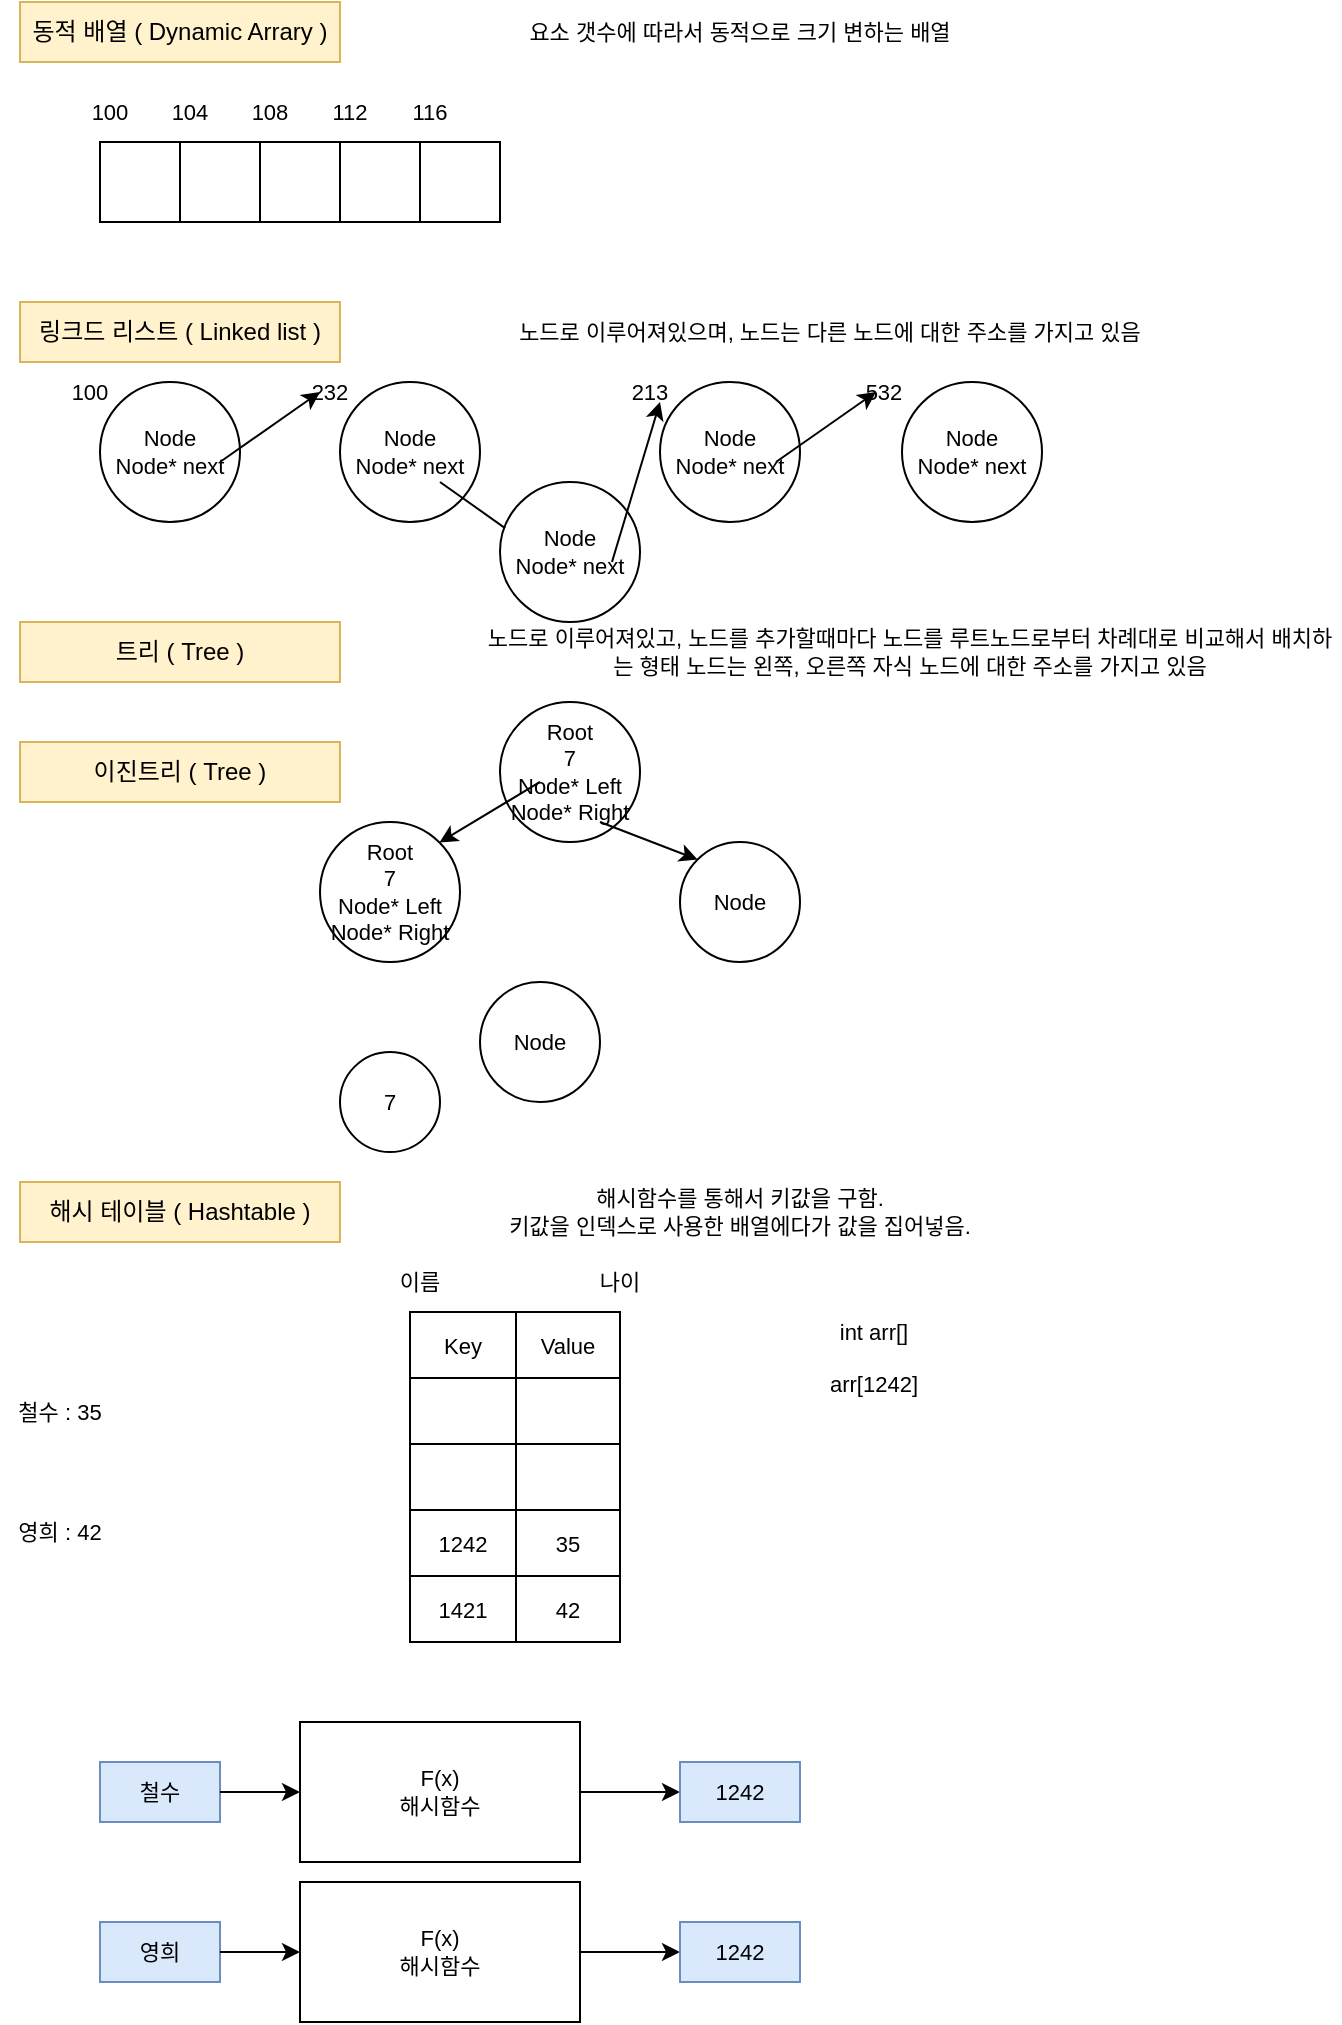 <mxfile version="17.4.0" type="device"><diagram id="H3qqEiOdOeyqCAIRwlOE" name="Page-1"><mxGraphModel dx="1185" dy="662" grid="1" gridSize="10" guides="1" tooltips="1" connect="1" arrows="1" fold="1" page="1" pageScale="1" pageWidth="827" pageHeight="1169" math="0" shadow="0"><root><mxCell id="0"/><mxCell id="1" parent="0"/><mxCell id="Cq8k-71Z2cKA258V7vkG-1" value="동적 배열 ( Dynamic Arrary )" style="rounded=0;whiteSpace=wrap;html=1;fillColor=#fff2cc;strokeColor=#d6b656;" vertex="1" parent="1"><mxGeometry x="40" y="10" width="160" height="30" as="geometry"/></mxCell><mxCell id="Cq8k-71Z2cKA258V7vkG-2" value="요소 갯수에 따라서 동적으로 크기 변하는 배열" style="text;html=1;strokeColor=none;fillColor=none;align=center;verticalAlign=middle;whiteSpace=wrap;rounded=0;fontSize=11;" vertex="1" parent="1"><mxGeometry x="270" y="10" width="260" height="30" as="geometry"/></mxCell><mxCell id="Cq8k-71Z2cKA258V7vkG-3" value="링크드 리스트 ( Linked list )" style="rounded=0;whiteSpace=wrap;html=1;fillColor=#fff2cc;strokeColor=#d6b656;" vertex="1" parent="1"><mxGeometry x="40" y="160" width="160" height="30" as="geometry"/></mxCell><mxCell id="Cq8k-71Z2cKA258V7vkG-4" value="노드로 이루어져있으며, 노드는 다른 노드에 대한 주소를 가지고 있음" style="text;html=1;strokeColor=none;fillColor=none;align=center;verticalAlign=middle;whiteSpace=wrap;rounded=0;fontSize=11;" vertex="1" parent="1"><mxGeometry x="270" y="160" width="350" height="30" as="geometry"/></mxCell><mxCell id="Cq8k-71Z2cKA258V7vkG-5" value="트리 ( Tree )" style="rounded=0;whiteSpace=wrap;html=1;fillColor=#fff2cc;strokeColor=#d6b656;" vertex="1" parent="1"><mxGeometry x="40" y="320" width="160" height="30" as="geometry"/></mxCell><mxCell id="Cq8k-71Z2cKA258V7vkG-6" value="노드로 이루어져있고, 노드를 추가할때마다 노드를 루트노드로부터 차례대로 비교해서 배치하는 형태 노드는 왼쪽, 오른쪽 자식 노드에 대한 주소를 가지고 있음" style="text;html=1;strokeColor=none;fillColor=none;align=center;verticalAlign=middle;whiteSpace=wrap;rounded=0;fontSize=11;" vertex="1" parent="1"><mxGeometry x="270" y="320" width="430" height="30" as="geometry"/></mxCell><mxCell id="Cq8k-71Z2cKA258V7vkG-7" value="" style="rounded=0;whiteSpace=wrap;html=1;fontSize=11;" vertex="1" parent="1"><mxGeometry x="240" y="80" width="40" height="40" as="geometry"/></mxCell><mxCell id="Cq8k-71Z2cKA258V7vkG-8" value="" style="rounded=0;whiteSpace=wrap;html=1;fontSize=11;" vertex="1" parent="1"><mxGeometry x="200" y="80" width="40" height="40" as="geometry"/></mxCell><mxCell id="Cq8k-71Z2cKA258V7vkG-9" value="" style="rounded=0;whiteSpace=wrap;html=1;fontSize=11;" vertex="1" parent="1"><mxGeometry x="160" y="80" width="40" height="40" as="geometry"/></mxCell><mxCell id="Cq8k-71Z2cKA258V7vkG-10" value="" style="rounded=0;whiteSpace=wrap;html=1;fontSize=11;" vertex="1" parent="1"><mxGeometry x="120" y="80" width="40" height="40" as="geometry"/></mxCell><mxCell id="Cq8k-71Z2cKA258V7vkG-11" value="" style="rounded=0;whiteSpace=wrap;html=1;fontSize=11;" vertex="1" parent="1"><mxGeometry x="80" y="80" width="40" height="40" as="geometry"/></mxCell><mxCell id="Cq8k-71Z2cKA258V7vkG-12" value="100" style="text;html=1;strokeColor=none;fillColor=none;align=center;verticalAlign=middle;whiteSpace=wrap;rounded=0;fontSize=11;" vertex="1" parent="1"><mxGeometry x="60" y="50" width="50" height="30" as="geometry"/></mxCell><mxCell id="Cq8k-71Z2cKA258V7vkG-13" value="104" style="text;html=1;strokeColor=none;fillColor=none;align=center;verticalAlign=middle;whiteSpace=wrap;rounded=0;fontSize=11;" vertex="1" parent="1"><mxGeometry x="100" y="50" width="50" height="30" as="geometry"/></mxCell><mxCell id="Cq8k-71Z2cKA258V7vkG-14" value="108" style="text;html=1;strokeColor=none;fillColor=none;align=center;verticalAlign=middle;whiteSpace=wrap;rounded=0;fontSize=11;" vertex="1" parent="1"><mxGeometry x="140" y="50" width="50" height="30" as="geometry"/></mxCell><mxCell id="Cq8k-71Z2cKA258V7vkG-15" value="112" style="text;html=1;strokeColor=none;fillColor=none;align=center;verticalAlign=middle;whiteSpace=wrap;rounded=0;fontSize=11;" vertex="1" parent="1"><mxGeometry x="180" y="50" width="50" height="30" as="geometry"/></mxCell><mxCell id="Cq8k-71Z2cKA258V7vkG-16" value="116" style="text;html=1;strokeColor=none;fillColor=none;align=center;verticalAlign=middle;whiteSpace=wrap;rounded=0;fontSize=11;" vertex="1" parent="1"><mxGeometry x="220" y="50" width="50" height="30" as="geometry"/></mxCell><mxCell id="Cq8k-71Z2cKA258V7vkG-17" value="Node&lt;br&gt;Node* next" style="ellipse;whiteSpace=wrap;html=1;aspect=fixed;fontSize=11;" vertex="1" parent="1"><mxGeometry x="80" y="200" width="70" height="70" as="geometry"/></mxCell><mxCell id="Cq8k-71Z2cKA258V7vkG-18" value="100" style="text;html=1;strokeColor=none;fillColor=none;align=center;verticalAlign=middle;whiteSpace=wrap;rounded=0;fontSize=11;" vertex="1" parent="1"><mxGeometry x="50" y="190" width="50" height="30" as="geometry"/></mxCell><mxCell id="Cq8k-71Z2cKA258V7vkG-20" value="213" style="text;html=1;strokeColor=none;fillColor=none;align=center;verticalAlign=middle;whiteSpace=wrap;rounded=0;fontSize=11;" vertex="1" parent="1"><mxGeometry x="330" y="190" width="50" height="30" as="geometry"/></mxCell><mxCell id="Cq8k-71Z2cKA258V7vkG-22" value="532" style="text;html=1;strokeColor=none;fillColor=none;align=center;verticalAlign=middle;whiteSpace=wrap;rounded=0;fontSize=11;" vertex="1" parent="1"><mxGeometry x="447" y="190" width="50" height="30" as="geometry"/></mxCell><mxCell id="Cq8k-71Z2cKA258V7vkG-25" value="232" style="text;html=1;strokeColor=none;fillColor=none;align=center;verticalAlign=middle;whiteSpace=wrap;rounded=0;fontSize=11;" vertex="1" parent="1"><mxGeometry x="170" y="190" width="50" height="30" as="geometry"/></mxCell><mxCell id="Cq8k-71Z2cKA258V7vkG-26" value="Node&lt;br&gt;Node* next" style="ellipse;whiteSpace=wrap;html=1;aspect=fixed;fontSize=11;" vertex="1" parent="1"><mxGeometry x="200" y="200" width="70" height="70" as="geometry"/></mxCell><mxCell id="Cq8k-71Z2cKA258V7vkG-27" value="Node&lt;br&gt;Node* next" style="ellipse;whiteSpace=wrap;html=1;aspect=fixed;fontSize=11;" vertex="1" parent="1"><mxGeometry x="360" y="200" width="70" height="70" as="geometry"/></mxCell><mxCell id="Cq8k-71Z2cKA258V7vkG-28" value="Node&lt;br&gt;Node* next" style="ellipse;whiteSpace=wrap;html=1;aspect=fixed;fontSize=11;" vertex="1" parent="1"><mxGeometry x="481" y="200" width="70" height="70" as="geometry"/></mxCell><mxCell id="Cq8k-71Z2cKA258V7vkG-29" value="Node&lt;br&gt;Node* next" style="ellipse;whiteSpace=wrap;html=1;aspect=fixed;fontSize=11;" vertex="1" parent="1"><mxGeometry x="280" y="250" width="70" height="70" as="geometry"/></mxCell><mxCell id="Cq8k-71Z2cKA258V7vkG-33" value="" style="endArrow=classic;html=1;rounded=0;fontSize=11;" edge="1" parent="1"><mxGeometry width="50" height="50" relative="1" as="geometry"><mxPoint x="140" y="240" as="sourcePoint"/><mxPoint x="190" y="205" as="targetPoint"/></mxGeometry></mxCell><mxCell id="Cq8k-71Z2cKA258V7vkG-35" value="" style="endArrow=classic;html=1;rounded=0;fontSize=11;" edge="1" parent="1"><mxGeometry width="50" height="50" relative="1" as="geometry"><mxPoint x="418" y="240.0" as="sourcePoint"/><mxPoint x="468" y="205.0" as="targetPoint"/></mxGeometry></mxCell><mxCell id="Cq8k-71Z2cKA258V7vkG-36" value="" style="endArrow=classic;html=1;rounded=0;fontSize=11;" edge="1" parent="1"><mxGeometry width="50" height="50" relative="1" as="geometry"><mxPoint x="336" y="290.0" as="sourcePoint"/><mxPoint x="360" y="210" as="targetPoint"/></mxGeometry></mxCell><mxCell id="Cq8k-71Z2cKA258V7vkG-38" value="" style="endArrow=none;html=1;rounded=0;fontSize=11;exitX=0.714;exitY=0.714;exitDx=0;exitDy=0;exitPerimeter=0;entryX=0.036;entryY=0.329;entryDx=0;entryDy=0;entryPerimeter=0;" edge="1" parent="1" source="Cq8k-71Z2cKA258V7vkG-26" target="Cq8k-71Z2cKA258V7vkG-29"><mxGeometry width="50" height="50" relative="1" as="geometry"><mxPoint x="350" y="290" as="sourcePoint"/><mxPoint x="280" y="270" as="targetPoint"/></mxGeometry></mxCell><mxCell id="Cq8k-71Z2cKA258V7vkG-39" value="해시 테이블 ( Hashtable )" style="rounded=0;whiteSpace=wrap;html=1;fillColor=#fff2cc;strokeColor=#d6b656;" vertex="1" parent="1"><mxGeometry x="40" y="600" width="160" height="30" as="geometry"/></mxCell><mxCell id="Cq8k-71Z2cKA258V7vkG-40" value="해시함수를 통해서 키값을 구함.&lt;br&gt;키값을 인덱스로 사용한 배열에다가 값을 집어넣음." style="text;html=1;strokeColor=none;fillColor=none;align=center;verticalAlign=middle;whiteSpace=wrap;rounded=0;fontSize=11;" vertex="1" parent="1"><mxGeometry x="270" y="600" width="260" height="30" as="geometry"/></mxCell><mxCell id="Cq8k-71Z2cKA258V7vkG-41" value="" style="shape=table;startSize=0;container=1;collapsible=0;childLayout=tableLayout;fontSize=11;" vertex="1" parent="1"><mxGeometry x="235" y="665" width="105" height="165" as="geometry"/></mxCell><mxCell id="Cq8k-71Z2cKA258V7vkG-42" value="" style="shape=tableRow;horizontal=0;startSize=0;swimlaneHead=0;swimlaneBody=0;top=0;left=0;bottom=0;right=0;collapsible=0;dropTarget=0;fillColor=none;points=[[0,0.5],[1,0.5]];portConstraint=eastwest;fontSize=11;" vertex="1" parent="Cq8k-71Z2cKA258V7vkG-41"><mxGeometry width="105" height="33" as="geometry"/></mxCell><mxCell id="Cq8k-71Z2cKA258V7vkG-43" value="Key" style="shape=partialRectangle;html=1;whiteSpace=wrap;connectable=0;overflow=hidden;fillColor=none;top=0;left=0;bottom=0;right=0;pointerEvents=1;fontSize=11;" vertex="1" parent="Cq8k-71Z2cKA258V7vkG-42"><mxGeometry width="53" height="33" as="geometry"><mxRectangle width="53" height="33" as="alternateBounds"/></mxGeometry></mxCell><mxCell id="Cq8k-71Z2cKA258V7vkG-44" value="Value" style="shape=partialRectangle;html=1;whiteSpace=wrap;connectable=0;overflow=hidden;fillColor=none;top=0;left=0;bottom=0;right=0;pointerEvents=1;fontSize=11;" vertex="1" parent="Cq8k-71Z2cKA258V7vkG-42"><mxGeometry x="53" width="52" height="33" as="geometry"><mxRectangle width="52" height="33" as="alternateBounds"/></mxGeometry></mxCell><mxCell id="Cq8k-71Z2cKA258V7vkG-45" value="" style="shape=tableRow;horizontal=0;startSize=0;swimlaneHead=0;swimlaneBody=0;top=0;left=0;bottom=0;right=0;collapsible=0;dropTarget=0;fillColor=none;points=[[0,0.5],[1,0.5]];portConstraint=eastwest;fontSize=11;" vertex="1" parent="Cq8k-71Z2cKA258V7vkG-41"><mxGeometry y="33" width="105" height="33" as="geometry"/></mxCell><mxCell id="Cq8k-71Z2cKA258V7vkG-46" value="" style="shape=partialRectangle;html=1;whiteSpace=wrap;connectable=0;overflow=hidden;fillColor=none;top=0;left=0;bottom=0;right=0;pointerEvents=1;fontSize=11;" vertex="1" parent="Cq8k-71Z2cKA258V7vkG-45"><mxGeometry width="53" height="33" as="geometry"><mxRectangle width="53" height="33" as="alternateBounds"/></mxGeometry></mxCell><mxCell id="Cq8k-71Z2cKA258V7vkG-47" value="" style="shape=partialRectangle;html=1;whiteSpace=wrap;connectable=0;overflow=hidden;fillColor=none;top=0;left=0;bottom=0;right=0;pointerEvents=1;fontSize=11;" vertex="1" parent="Cq8k-71Z2cKA258V7vkG-45"><mxGeometry x="53" width="52" height="33" as="geometry"><mxRectangle width="52" height="33" as="alternateBounds"/></mxGeometry></mxCell><mxCell id="Cq8k-71Z2cKA258V7vkG-48" value="" style="shape=tableRow;horizontal=0;startSize=0;swimlaneHead=0;swimlaneBody=0;top=0;left=0;bottom=0;right=0;collapsible=0;dropTarget=0;fillColor=none;points=[[0,0.5],[1,0.5]];portConstraint=eastwest;fontSize=11;" vertex="1" parent="Cq8k-71Z2cKA258V7vkG-41"><mxGeometry y="66" width="105" height="33" as="geometry"/></mxCell><mxCell id="Cq8k-71Z2cKA258V7vkG-49" value="" style="shape=partialRectangle;html=1;whiteSpace=wrap;connectable=0;overflow=hidden;fillColor=none;top=0;left=0;bottom=0;right=0;pointerEvents=1;fontSize=11;" vertex="1" parent="Cq8k-71Z2cKA258V7vkG-48"><mxGeometry width="53" height="33" as="geometry"><mxRectangle width="53" height="33" as="alternateBounds"/></mxGeometry></mxCell><mxCell id="Cq8k-71Z2cKA258V7vkG-50" value="" style="shape=partialRectangle;html=1;whiteSpace=wrap;connectable=0;overflow=hidden;fillColor=none;top=0;left=0;bottom=0;right=0;pointerEvents=1;fontSize=11;" vertex="1" parent="Cq8k-71Z2cKA258V7vkG-48"><mxGeometry x="53" width="52" height="33" as="geometry"><mxRectangle width="52" height="33" as="alternateBounds"/></mxGeometry></mxCell><mxCell id="Cq8k-71Z2cKA258V7vkG-51" value="" style="shape=tableRow;horizontal=0;startSize=0;swimlaneHead=0;swimlaneBody=0;top=0;left=0;bottom=0;right=0;collapsible=0;dropTarget=0;fillColor=none;points=[[0,0.5],[1,0.5]];portConstraint=eastwest;fontSize=11;" vertex="1" parent="Cq8k-71Z2cKA258V7vkG-41"><mxGeometry y="99" width="105" height="33" as="geometry"/></mxCell><mxCell id="Cq8k-71Z2cKA258V7vkG-52" value="1242" style="shape=partialRectangle;html=1;whiteSpace=wrap;connectable=0;overflow=hidden;fillColor=none;top=0;left=0;bottom=0;right=0;pointerEvents=1;fontSize=11;" vertex="1" parent="Cq8k-71Z2cKA258V7vkG-51"><mxGeometry width="53" height="33" as="geometry"><mxRectangle width="53" height="33" as="alternateBounds"/></mxGeometry></mxCell><mxCell id="Cq8k-71Z2cKA258V7vkG-53" value="35" style="shape=partialRectangle;html=1;whiteSpace=wrap;connectable=0;overflow=hidden;fillColor=none;top=0;left=0;bottom=0;right=0;pointerEvents=1;fontSize=11;" vertex="1" parent="Cq8k-71Z2cKA258V7vkG-51"><mxGeometry x="53" width="52" height="33" as="geometry"><mxRectangle width="52" height="33" as="alternateBounds"/></mxGeometry></mxCell><mxCell id="Cq8k-71Z2cKA258V7vkG-54" value="" style="shape=tableRow;horizontal=0;startSize=0;swimlaneHead=0;swimlaneBody=0;top=0;left=0;bottom=0;right=0;collapsible=0;dropTarget=0;fillColor=none;points=[[0,0.5],[1,0.5]];portConstraint=eastwest;fontSize=11;" vertex="1" parent="Cq8k-71Z2cKA258V7vkG-41"><mxGeometry y="132" width="105" height="33" as="geometry"/></mxCell><mxCell id="Cq8k-71Z2cKA258V7vkG-55" value="1421" style="shape=partialRectangle;html=1;whiteSpace=wrap;connectable=0;overflow=hidden;fillColor=none;top=0;left=0;bottom=0;right=0;pointerEvents=1;fontSize=11;" vertex="1" parent="Cq8k-71Z2cKA258V7vkG-54"><mxGeometry width="53" height="33" as="geometry"><mxRectangle width="53" height="33" as="alternateBounds"/></mxGeometry></mxCell><mxCell id="Cq8k-71Z2cKA258V7vkG-56" value="42" style="shape=partialRectangle;html=1;whiteSpace=wrap;connectable=0;overflow=hidden;fillColor=none;top=0;left=0;bottom=0;right=0;pointerEvents=1;fontSize=11;" vertex="1" parent="Cq8k-71Z2cKA258V7vkG-54"><mxGeometry x="53" width="52" height="33" as="geometry"><mxRectangle width="52" height="33" as="alternateBounds"/></mxGeometry></mxCell><mxCell id="Cq8k-71Z2cKA258V7vkG-58" value="철수 : 35" style="text;html=1;strokeColor=none;fillColor=none;align=center;verticalAlign=middle;whiteSpace=wrap;rounded=0;fontSize=11;" vertex="1" parent="1"><mxGeometry x="30" y="700" width="60" height="30" as="geometry"/></mxCell><mxCell id="Cq8k-71Z2cKA258V7vkG-59" value="영희 : 42" style="text;html=1;strokeColor=none;fillColor=none;align=center;verticalAlign=middle;whiteSpace=wrap;rounded=0;fontSize=11;" vertex="1" parent="1"><mxGeometry x="30" y="760" width="60" height="30" as="geometry"/></mxCell><mxCell id="Cq8k-71Z2cKA258V7vkG-60" value="이름" style="text;html=1;strokeColor=none;fillColor=none;align=center;verticalAlign=middle;whiteSpace=wrap;rounded=0;fontSize=11;" vertex="1" parent="1"><mxGeometry x="210" y="635" width="60" height="30" as="geometry"/></mxCell><mxCell id="Cq8k-71Z2cKA258V7vkG-61" value="나이" style="text;html=1;strokeColor=none;fillColor=none;align=center;verticalAlign=middle;whiteSpace=wrap;rounded=0;fontSize=11;" vertex="1" parent="1"><mxGeometry x="310" y="635" width="60" height="30" as="geometry"/></mxCell><mxCell id="Cq8k-71Z2cKA258V7vkG-62" value="int arr[]&lt;br&gt;&lt;br&gt;arr[1242]" style="text;html=1;strokeColor=none;fillColor=none;align=center;verticalAlign=middle;whiteSpace=wrap;rounded=0;fontSize=11;" vertex="1" parent="1"><mxGeometry x="404" y="635" width="126" height="105" as="geometry"/></mxCell><mxCell id="Cq8k-71Z2cKA258V7vkG-63" value="F(x)&lt;br&gt;해시함수" style="rounded=0;whiteSpace=wrap;html=1;fontSize=11;" vertex="1" parent="1"><mxGeometry x="180" y="870" width="140" height="70" as="geometry"/></mxCell><mxCell id="Cq8k-71Z2cKA258V7vkG-65" value="철수" style="text;html=1;strokeColor=#6c8ebf;fillColor=#dae8fc;align=center;verticalAlign=middle;whiteSpace=wrap;rounded=0;fontSize=11;" vertex="1" parent="1"><mxGeometry x="80" y="890" width="60" height="30" as="geometry"/></mxCell><mxCell id="Cq8k-71Z2cKA258V7vkG-66" value="" style="endArrow=classic;html=1;rounded=0;fontSize=11;exitX=1;exitY=0.5;exitDx=0;exitDy=0;entryX=0;entryY=0.5;entryDx=0;entryDy=0;" edge="1" parent="1" source="Cq8k-71Z2cKA258V7vkG-65" target="Cq8k-71Z2cKA258V7vkG-63"><mxGeometry width="50" height="50" relative="1" as="geometry"><mxPoint x="350" y="850" as="sourcePoint"/><mxPoint x="400" y="800" as="targetPoint"/></mxGeometry></mxCell><mxCell id="Cq8k-71Z2cKA258V7vkG-67" value="이진트리 ( Tree )" style="rounded=0;whiteSpace=wrap;html=1;fillColor=#fff2cc;strokeColor=#d6b656;" vertex="1" parent="1"><mxGeometry x="40" y="380" width="160" height="30" as="geometry"/></mxCell><mxCell id="Cq8k-71Z2cKA258V7vkG-68" value="Root&lt;br&gt;7&lt;br&gt;Node* Left&lt;br&gt;Node* Right" style="ellipse;whiteSpace=wrap;html=1;aspect=fixed;fontSize=11;" vertex="1" parent="1"><mxGeometry x="280" y="360" width="70" height="70" as="geometry"/></mxCell><mxCell id="Cq8k-71Z2cKA258V7vkG-69" value="Root&lt;br&gt;7&lt;br&gt;Node* Left&lt;br&gt;Node* Right" style="ellipse;whiteSpace=wrap;html=1;aspect=fixed;fontSize=11;" vertex="1" parent="1"><mxGeometry x="190" y="420" width="70" height="70" as="geometry"/></mxCell><mxCell id="Cq8k-71Z2cKA258V7vkG-70" value="Node" style="ellipse;whiteSpace=wrap;html=1;aspect=fixed;fontSize=11;" vertex="1" parent="1"><mxGeometry x="370" y="430" width="60" height="60" as="geometry"/></mxCell><mxCell id="Cq8k-71Z2cKA258V7vkG-72" value="7" style="ellipse;whiteSpace=wrap;html=1;aspect=fixed;fontSize=11;" vertex="1" parent="1"><mxGeometry x="200" y="535" width="50" height="50" as="geometry"/></mxCell><mxCell id="Cq8k-71Z2cKA258V7vkG-73" value="Node" style="ellipse;whiteSpace=wrap;html=1;aspect=fixed;fontSize=11;" vertex="1" parent="1"><mxGeometry x="270" y="500" width="60" height="60" as="geometry"/></mxCell><mxCell id="Cq8k-71Z2cKA258V7vkG-74" value="" style="endArrow=classic;html=1;rounded=0;fontSize=11;exitX=0.286;exitY=0.571;exitDx=0;exitDy=0;exitPerimeter=0;entryX=1;entryY=0;entryDx=0;entryDy=0;" edge="1" parent="1" source="Cq8k-71Z2cKA258V7vkG-68" target="Cq8k-71Z2cKA258V7vkG-69"><mxGeometry width="50" height="50" relative="1" as="geometry"><mxPoint x="460" y="510" as="sourcePoint"/><mxPoint x="510" y="460" as="targetPoint"/></mxGeometry></mxCell><mxCell id="Cq8k-71Z2cKA258V7vkG-75" value="" style="endArrow=classic;html=1;rounded=0;fontSize=11;entryX=0;entryY=0;entryDx=0;entryDy=0;" edge="1" parent="1" target="Cq8k-71Z2cKA258V7vkG-70"><mxGeometry width="50" height="50" relative="1" as="geometry"><mxPoint x="330" y="420" as="sourcePoint"/><mxPoint x="400" y="620" as="targetPoint"/></mxGeometry></mxCell><mxCell id="Cq8k-71Z2cKA258V7vkG-76" value="" style="endArrow=classic;html=1;rounded=0;fontSize=11;exitX=1;exitY=0.5;exitDx=0;exitDy=0;entryX=0;entryY=0.5;entryDx=0;entryDy=0;" edge="1" parent="1" source="Cq8k-71Z2cKA258V7vkG-63" target="Cq8k-71Z2cKA258V7vkG-77"><mxGeometry width="50" height="50" relative="1" as="geometry"><mxPoint x="350" y="830" as="sourcePoint"/><mxPoint x="370" y="905" as="targetPoint"/></mxGeometry></mxCell><mxCell id="Cq8k-71Z2cKA258V7vkG-77" value="1242" style="text;html=1;strokeColor=#6c8ebf;fillColor=#dae8fc;align=center;verticalAlign=middle;whiteSpace=wrap;rounded=0;fontSize=11;" vertex="1" parent="1"><mxGeometry x="370" y="890" width="60" height="30" as="geometry"/></mxCell><mxCell id="Cq8k-71Z2cKA258V7vkG-79" value="&lt;span&gt;F(x)&lt;/span&gt;&lt;br&gt;&lt;span&gt;해시함수&lt;/span&gt;" style="rounded=0;whiteSpace=wrap;html=1;fontSize=11;" vertex="1" parent="1"><mxGeometry x="180" y="950" width="140" height="70" as="geometry"/></mxCell><mxCell id="Cq8k-71Z2cKA258V7vkG-80" value="영희" style="text;html=1;strokeColor=#6c8ebf;fillColor=#dae8fc;align=center;verticalAlign=middle;whiteSpace=wrap;rounded=0;fontSize=11;" vertex="1" parent="1"><mxGeometry x="80" y="970" width="60" height="30" as="geometry"/></mxCell><mxCell id="Cq8k-71Z2cKA258V7vkG-81" value="" style="endArrow=classic;html=1;rounded=0;fontSize=11;exitX=1;exitY=0.5;exitDx=0;exitDy=0;entryX=0;entryY=0.5;entryDx=0;entryDy=0;" edge="1" source="Cq8k-71Z2cKA258V7vkG-80" target="Cq8k-71Z2cKA258V7vkG-79" parent="1"><mxGeometry width="50" height="50" relative="1" as="geometry"><mxPoint x="350" y="930" as="sourcePoint"/><mxPoint x="400" y="880" as="targetPoint"/></mxGeometry></mxCell><mxCell id="Cq8k-71Z2cKA258V7vkG-82" value="" style="endArrow=classic;html=1;rounded=0;fontSize=11;exitX=1;exitY=0.5;exitDx=0;exitDy=0;entryX=0;entryY=0.5;entryDx=0;entryDy=0;" edge="1" source="Cq8k-71Z2cKA258V7vkG-79" target="Cq8k-71Z2cKA258V7vkG-83" parent="1"><mxGeometry width="50" height="50" relative="1" as="geometry"><mxPoint x="350" y="910" as="sourcePoint"/><mxPoint x="370" y="985" as="targetPoint"/></mxGeometry></mxCell><mxCell id="Cq8k-71Z2cKA258V7vkG-83" value="1242" style="text;html=1;strokeColor=#6c8ebf;fillColor=#dae8fc;align=center;verticalAlign=middle;whiteSpace=wrap;rounded=0;fontSize=11;" vertex="1" parent="1"><mxGeometry x="370" y="970" width="60" height="30" as="geometry"/></mxCell></root></mxGraphModel></diagram></mxfile>